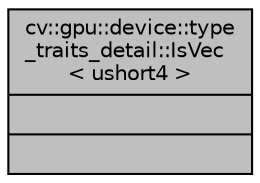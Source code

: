 digraph "cv::gpu::device::type_traits_detail::IsVec&lt; ushort4 &gt;"
{
 // LATEX_PDF_SIZE
  edge [fontname="Helvetica",fontsize="10",labelfontname="Helvetica",labelfontsize="10"];
  node [fontname="Helvetica",fontsize="10",shape=record];
  Node1 [label="{cv::gpu::device::type\l_traits_detail::IsVec\l\< ushort4 \>\n||}",height=0.2,width=0.4,color="black", fillcolor="grey75", style="filled", fontcolor="black",tooltip=" "];
}
